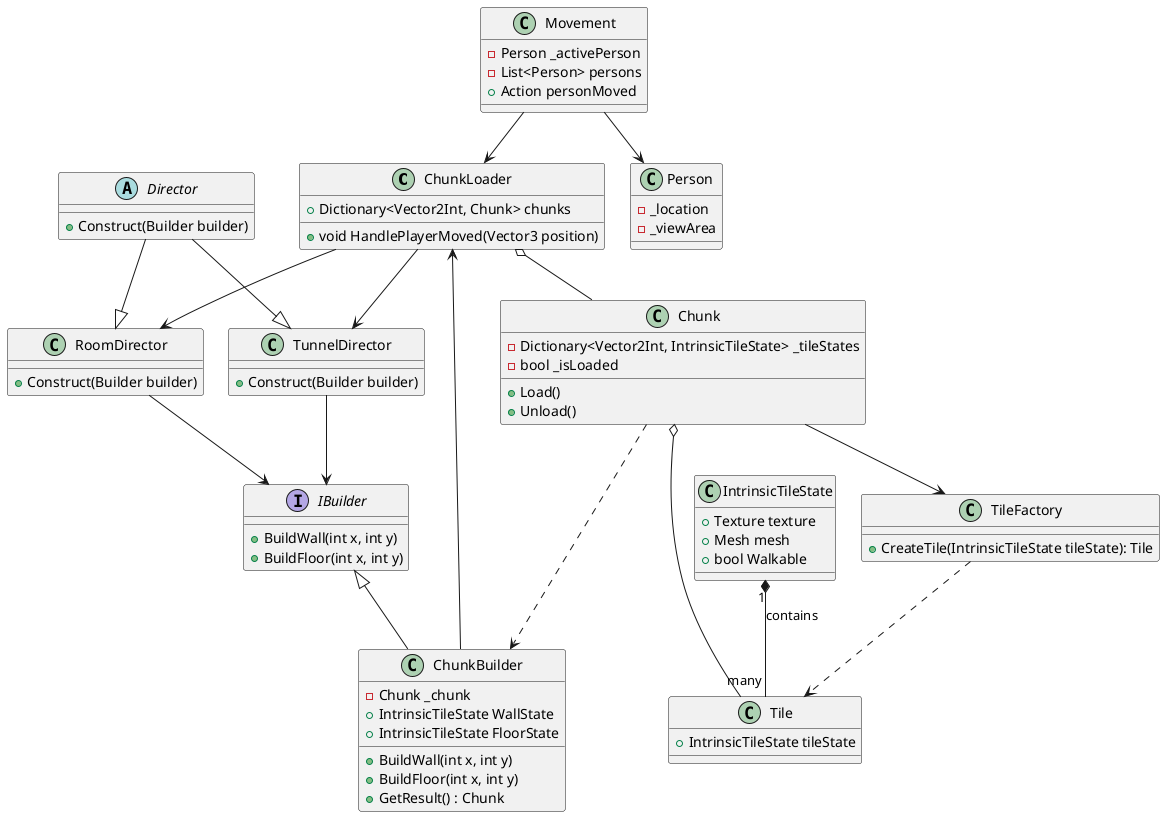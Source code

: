 ﻿@startuml

'Customization
skinparam nodesep 25
skinparam ranksep 50


'World Generation and Loading
class ChunkLoader {
+ Dictionary<Vector2Int, Chunk> chunks
+ void HandlePlayerMoved(Vector3 position)
}

abstract Director {
+ Construct(Builder builder)
}

class RoomDirector {
+ Construct(Builder builder)
}

class TunnelDirector {
+ Construct(Builder builder)
}


interface IBuilder {
+ BuildWall(int x, int y)
+ BuildFloor(int x, int y)
}

class ChunkBuilder {
- Chunk _chunk
+ IntrinsicTileState WallState
+ IntrinsicTileState FloorState
+ BuildWall(int x, int y)
+ BuildFloor(int x, int y)
+ GetResult() : Chunk
}

class Chunk {
- Dictionary<Vector2Int, IntrinsicTileState> _tileStates
- bool _isLoaded
+ Load()
+ Unload()
}

class Tile {
+ IntrinsicTileState tileState
}

class IntrinsicTileState {
+ Texture texture
+ Mesh mesh
+ bool Walkable
}

class TileFactory {
+ CreateTile(IntrinsicTileState tileState): Tile
}

'Player and Movement
class Person {
- _location
- _viewArea
}

class Movement {
- Person _activePerson
- List<Person> persons
+ Action personMoved
}

'Lines
Movement --> Person
Movement --> ChunkLoader
ChunkLoader --> RoomDirector
ChunkLoader --> TunnelDirector
TunnelDirector --> IBuilder
RoomDirector --> IBuilder
Director --|> RoomDirector
Director --|> TunnelDirector
IBuilder <|-- ChunkBuilder
Chunk ..> ChunkBuilder
ChunkLoader o-- Chunk
Chunk --> TileFactory
TileFactory ..> Tile
Chunk o-- Tile
IntrinsicTileState "1" *-- "many" Tile : contains
ChunkBuilder --> ChunkLoader

@enduml